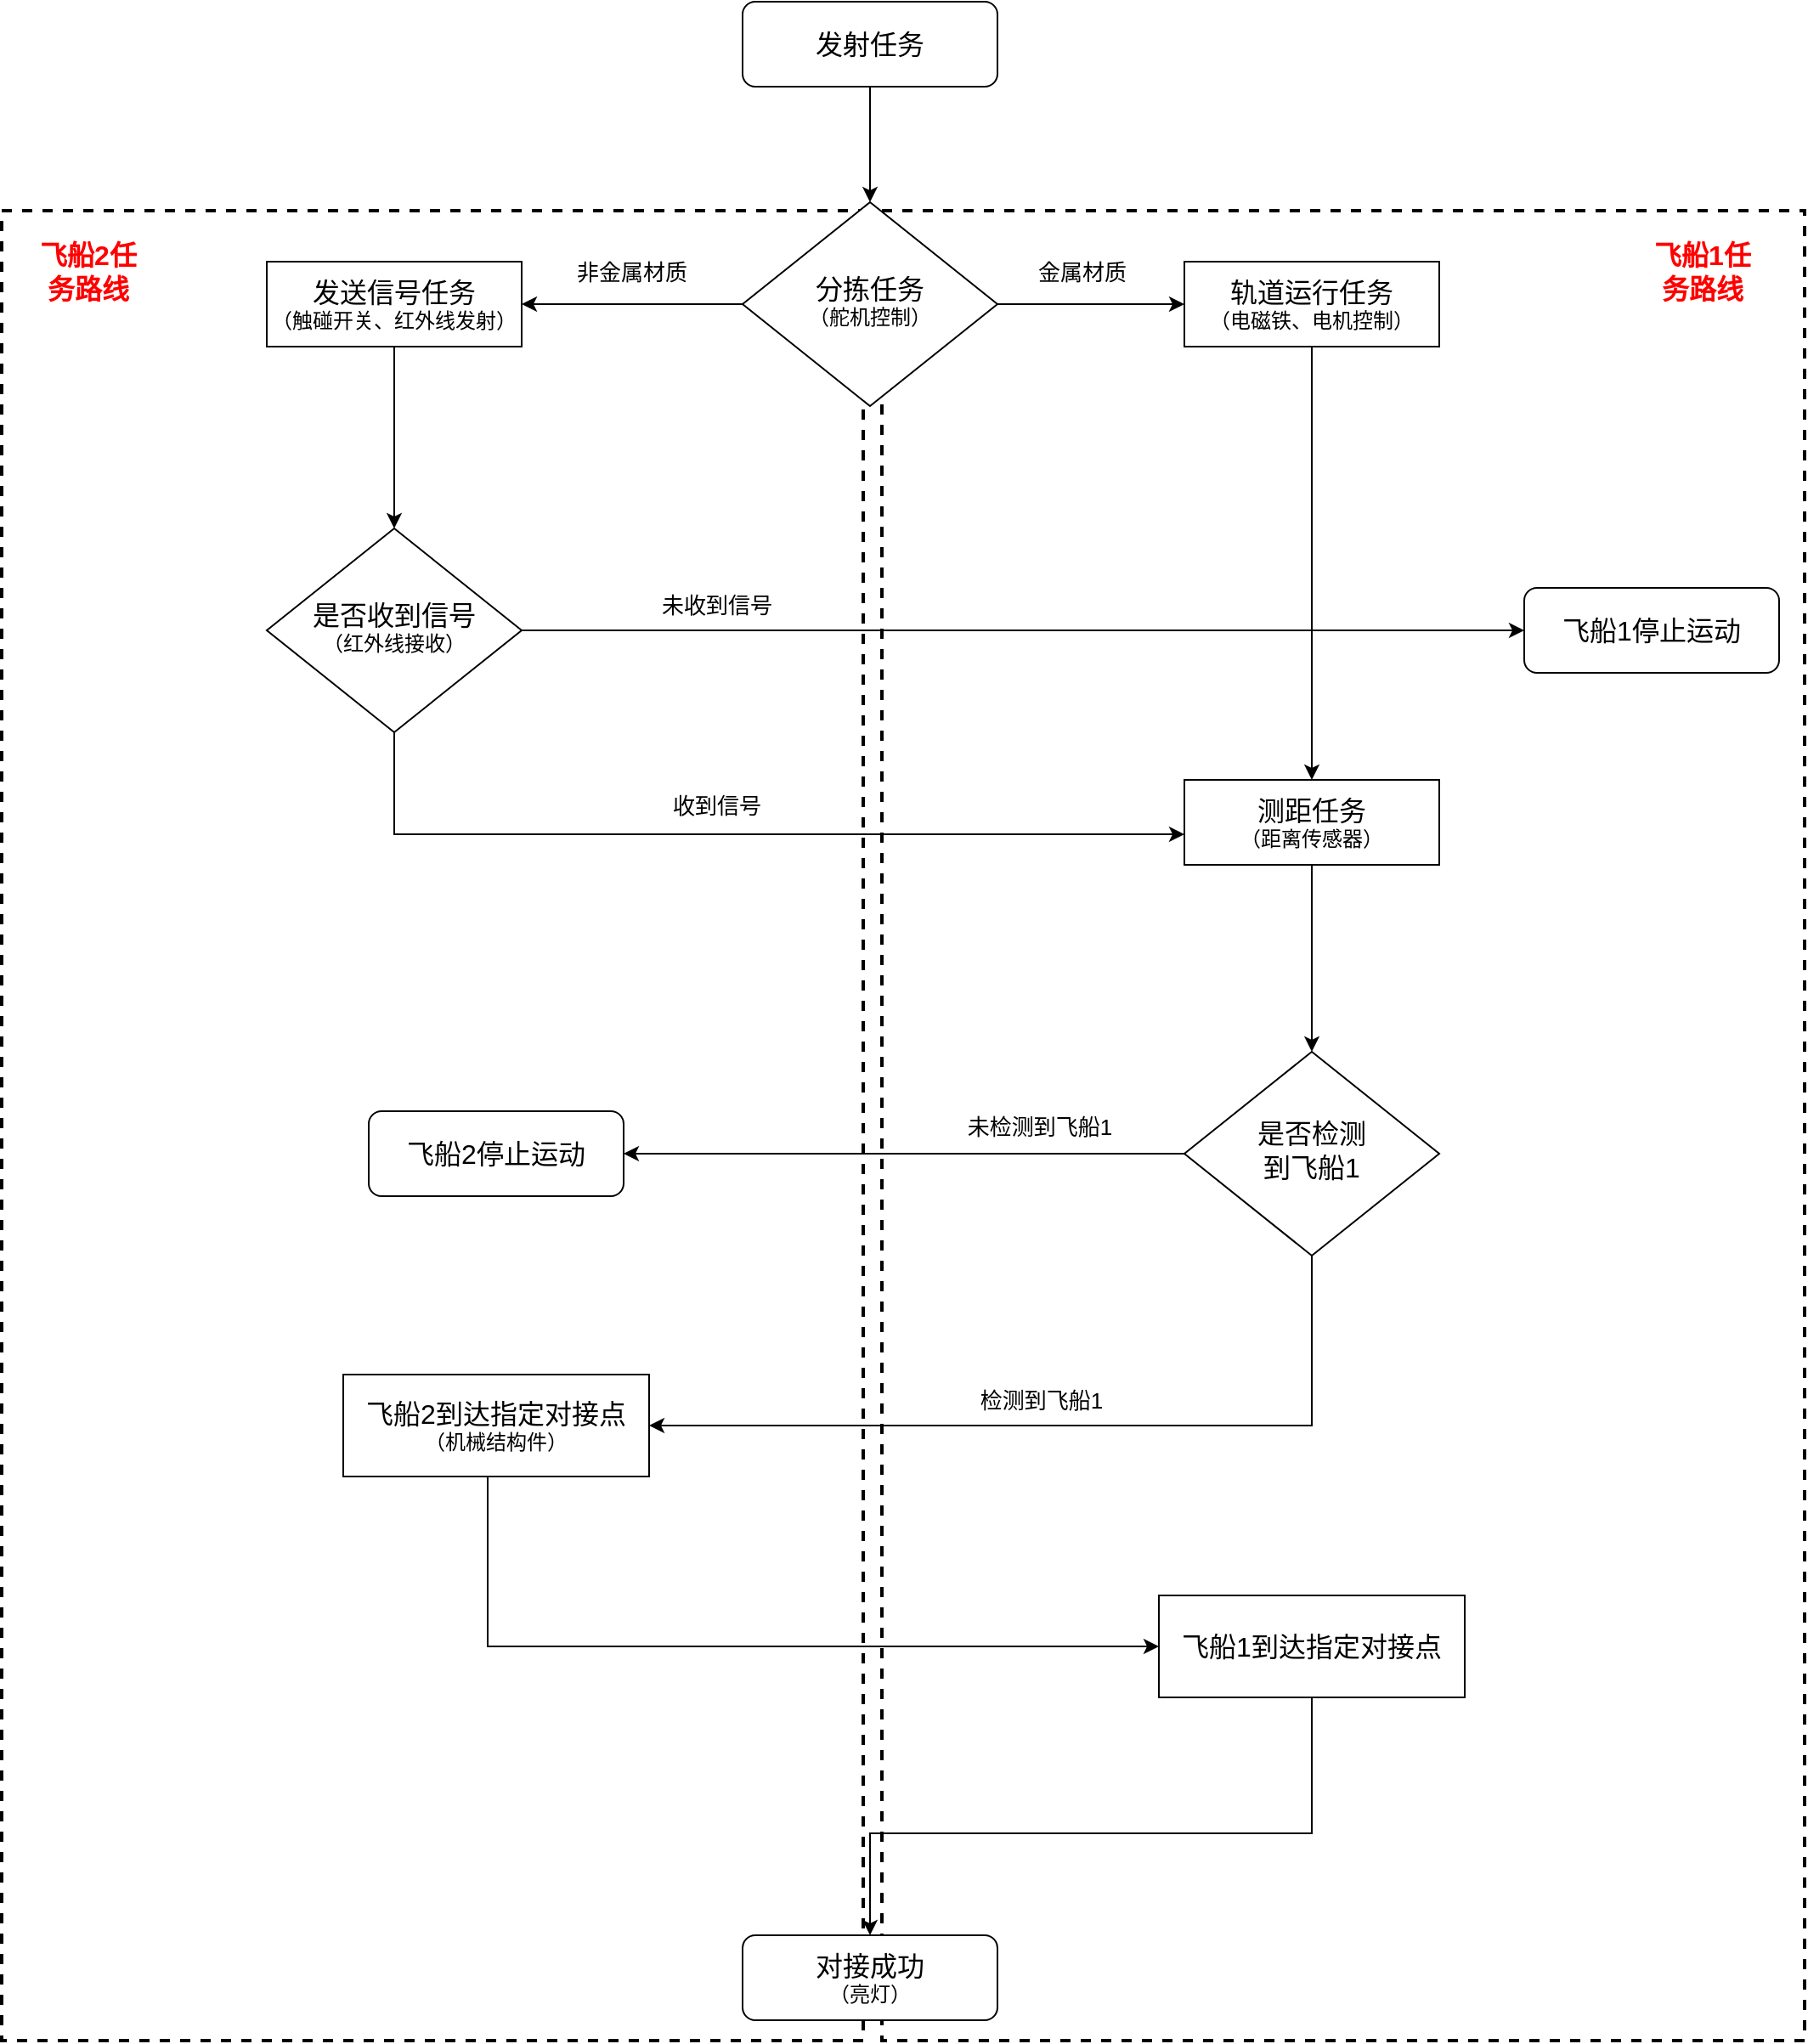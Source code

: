 <mxfile version="20.8.3" type="github"><diagram id="C5RBs43oDa-KdzZeNtuy" name="Page-1"><mxGraphModel dx="2417" dy="1073" grid="1" gridSize="10" guides="1" tooltips="1" connect="1" arrows="1" fold="1" page="1" pageScale="1" pageWidth="827" pageHeight="1169" math="0" shadow="0"><root><mxCell id="WIyWlLk6GJQsqaUBKTNV-0"/><mxCell id="WIyWlLk6GJQsqaUBKTNV-1" parent="WIyWlLk6GJQsqaUBKTNV-0"/><mxCell id="ta3j13yXIbVqD9M7twF5-7" value="" style="whiteSpace=wrap;html=1;fillColor=none;dashed=1;strokeWidth=2;" vertex="1" parent="WIyWlLk6GJQsqaUBKTNV-1"><mxGeometry x="402" y="203" width="543" height="1077" as="geometry"/></mxCell><mxCell id="ta3j13yXIbVqD9M7twF5-4" value="" style="whiteSpace=wrap;html=1;fillColor=none;dashed=1;strokeWidth=2;" vertex="1" parent="WIyWlLk6GJQsqaUBKTNV-1"><mxGeometry x="-116" y="203" width="507" height="1077" as="geometry"/></mxCell><mxCell id="1xUykO0D0YHAC69Du_Xp-15" value="" style="edgeStyle=orthogonalEdgeStyle;rounded=0;orthogonalLoop=1;jettySize=auto;html=1;fontSize=12;labelBackgroundColor=none;fontColor=default;" parent="WIyWlLk6GJQsqaUBKTNV-1" source="WIyWlLk6GJQsqaUBKTNV-3" target="WIyWlLk6GJQsqaUBKTNV-6" edge="1"><mxGeometry relative="1" as="geometry"/></mxCell><mxCell id="WIyWlLk6GJQsqaUBKTNV-3" value="&lt;font style=&quot;font-size: 16px;&quot;&gt;发射任务&lt;/font&gt;" style="rounded=1;whiteSpace=wrap;html=1;fontSize=12;glass=0;strokeWidth=1;shadow=0;aspect=fixed;labelBackgroundColor=none;" parent="WIyWlLk6GJQsqaUBKTNV-1" vertex="1"><mxGeometry x="320" y="80" width="150" height="50" as="geometry"/></mxCell><mxCell id="1xUykO0D0YHAC69Du_Xp-14" value="" style="edgeStyle=orthogonalEdgeStyle;rounded=0;orthogonalLoop=1;jettySize=auto;html=1;fontSize=12;labelBackgroundColor=none;fontColor=default;" parent="WIyWlLk6GJQsqaUBKTNV-1" source="WIyWlLk6GJQsqaUBKTNV-6" target="1xUykO0D0YHAC69Du_Xp-2" edge="1"><mxGeometry relative="1" as="geometry"/></mxCell><mxCell id="1xUykO0D0YHAC69Du_Xp-16" style="edgeStyle=orthogonalEdgeStyle;rounded=0;orthogonalLoop=1;jettySize=auto;html=1;entryX=1;entryY=0.5;entryDx=0;entryDy=0;fontSize=12;labelBackgroundColor=none;fontColor=default;" parent="WIyWlLk6GJQsqaUBKTNV-1" source="WIyWlLk6GJQsqaUBKTNV-6" target="1xUykO0D0YHAC69Du_Xp-4" edge="1"><mxGeometry relative="1" as="geometry"/></mxCell><mxCell id="WIyWlLk6GJQsqaUBKTNV-6" value="&lt;font style=&quot;font-size: 16px;&quot;&gt;分拣任务&lt;br&gt;&lt;/font&gt;（舵机控制）" style="rhombus;whiteSpace=wrap;html=1;shadow=0;fontFamily=Helvetica;fontSize=12;align=center;strokeWidth=1;spacing=6;spacingTop=-4;aspect=fixed;labelBackgroundColor=none;" parent="WIyWlLk6GJQsqaUBKTNV-1" vertex="1"><mxGeometry x="320" y="198" width="150" height="120" as="geometry"/></mxCell><mxCell id="ta3j13yXIbVqD9M7twF5-2" style="edgeStyle=orthogonalEdgeStyle;rounded=0;orthogonalLoop=1;jettySize=auto;html=1;entryX=0.5;entryY=0;entryDx=0;entryDy=0;" edge="1" parent="WIyWlLk6GJQsqaUBKTNV-1" source="1xUykO0D0YHAC69Du_Xp-2" target="1xUykO0D0YHAC69Du_Xp-8"><mxGeometry relative="1" as="geometry"/></mxCell><mxCell id="1xUykO0D0YHAC69Du_Xp-2" value="&lt;font style=&quot;font-size: 16px;&quot;&gt;轨道运行任务&lt;br&gt;&lt;/font&gt;（电磁铁、电机控制）" style="rounded=0;whiteSpace=wrap;html=1;aspect=fixed;labelBackgroundColor=none;" parent="WIyWlLk6GJQsqaUBKTNV-1" vertex="1"><mxGeometry x="580" y="233" width="150" height="50" as="geometry"/></mxCell><mxCell id="ta3j13yXIbVqD9M7twF5-0" value="" style="edgeStyle=orthogonalEdgeStyle;rounded=0;orthogonalLoop=1;jettySize=auto;html=1;labelBackgroundColor=none;fontColor=default;" edge="1" parent="WIyWlLk6GJQsqaUBKTNV-1" source="1xUykO0D0YHAC69Du_Xp-4" target="1xUykO0D0YHAC69Du_Xp-5"><mxGeometry relative="1" as="geometry"/></mxCell><mxCell id="1xUykO0D0YHAC69Du_Xp-4" value="&lt;font style=&quot;font-size: 16px;&quot;&gt;发送信号任务&lt;br&gt;&lt;/font&gt;（触碰开关、红外线发射）" style="rounded=0;whiteSpace=wrap;html=1;aspect=fixed;labelBackgroundColor=none;" parent="WIyWlLk6GJQsqaUBKTNV-1" vertex="1"><mxGeometry x="40" y="233" width="150" height="50" as="geometry"/></mxCell><mxCell id="1xUykO0D0YHAC69Du_Xp-21" style="edgeStyle=orthogonalEdgeStyle;rounded=0;orthogonalLoop=1;jettySize=auto;html=1;entryX=0;entryY=0.5;entryDx=0;entryDy=0;fontSize=12;labelBackgroundColor=none;fontColor=default;" parent="WIyWlLk6GJQsqaUBKTNV-1" source="1xUykO0D0YHAC69Du_Xp-5" target="1xUykO0D0YHAC69Du_Xp-7" edge="1"><mxGeometry relative="1" as="geometry"/></mxCell><mxCell id="1xUykO0D0YHAC69Du_Xp-26" value="" style="edgeStyle=orthogonalEdgeStyle;rounded=0;orthogonalLoop=1;jettySize=auto;html=1;fontSize=12;labelBackgroundColor=none;fontColor=default;" parent="WIyWlLk6GJQsqaUBKTNV-1" source="1xUykO0D0YHAC69Du_Xp-5" target="1xUykO0D0YHAC69Du_Xp-8" edge="1"><mxGeometry relative="1" as="geometry"><Array as="points"><mxPoint x="115" y="570"/></Array></mxGeometry></mxCell><mxCell id="1xUykO0D0YHAC69Du_Xp-5" value="&lt;span style=&quot;font-size: 16px;&quot;&gt;是否收到信号&lt;br&gt;&lt;/span&gt;（红外线接收）" style="rhombus;whiteSpace=wrap;html=1;shadow=0;fontFamily=Helvetica;fontSize=12;align=center;strokeWidth=1;spacing=6;spacingTop=-4;aspect=fixed;labelBackgroundColor=none;" parent="WIyWlLk6GJQsqaUBKTNV-1" vertex="1"><mxGeometry x="40" y="390" width="150" height="120" as="geometry"/></mxCell><mxCell id="1xUykO0D0YHAC69Du_Xp-7" value="&lt;font style=&quot;font-size: 16px;&quot;&gt;飞船1停止运动&lt;/font&gt;" style="rounded=1;whiteSpace=wrap;html=1;fontSize=12;glass=0;strokeWidth=1;shadow=0;aspect=fixed;labelBackgroundColor=none;" parent="WIyWlLk6GJQsqaUBKTNV-1" vertex="1"><mxGeometry x="780" y="425" width="150" height="50" as="geometry"/></mxCell><mxCell id="ta3j13yXIbVqD9M7twF5-3" value="" style="edgeStyle=orthogonalEdgeStyle;rounded=0;orthogonalLoop=1;jettySize=auto;html=1;" edge="1" parent="WIyWlLk6GJQsqaUBKTNV-1" source="1xUykO0D0YHAC69Du_Xp-8" target="1xUykO0D0YHAC69Du_Xp-9"><mxGeometry relative="1" as="geometry"/></mxCell><mxCell id="1xUykO0D0YHAC69Du_Xp-8" value="&lt;font style=&quot;font-size: 16px;&quot;&gt;测距任务&lt;br&gt;&lt;/font&gt;（距离传感器）" style="rounded=0;whiteSpace=wrap;html=1;aspect=fixed;labelBackgroundColor=none;" parent="WIyWlLk6GJQsqaUBKTNV-1" vertex="1"><mxGeometry x="580" y="538" width="150" height="50" as="geometry"/></mxCell><mxCell id="1xUykO0D0YHAC69Du_Xp-29" style="edgeStyle=orthogonalEdgeStyle;rounded=0;orthogonalLoop=1;jettySize=auto;html=1;exitX=0;exitY=0.5;exitDx=0;exitDy=0;entryX=1;entryY=0.5;entryDx=0;entryDy=0;fontSize=12;labelBackgroundColor=none;fontColor=default;" parent="WIyWlLk6GJQsqaUBKTNV-1" source="1xUykO0D0YHAC69Du_Xp-9" target="1xUykO0D0YHAC69Du_Xp-10" edge="1"><mxGeometry relative="1" as="geometry"/></mxCell><mxCell id="1xUykO0D0YHAC69Du_Xp-33" style="edgeStyle=orthogonalEdgeStyle;rounded=0;orthogonalLoop=1;jettySize=auto;html=1;entryX=1;entryY=0.5;entryDx=0;entryDy=0;fontSize=13;labelBackgroundColor=none;fontColor=default;" parent="WIyWlLk6GJQsqaUBKTNV-1" source="1xUykO0D0YHAC69Du_Xp-9" target="1xUykO0D0YHAC69Du_Xp-11" edge="1"><mxGeometry relative="1" as="geometry"><Array as="points"><mxPoint x="655" y="918"/></Array></mxGeometry></mxCell><mxCell id="1xUykO0D0YHAC69Du_Xp-9" value="&lt;span style=&quot;font-size: 16px;&quot;&gt;是否检测&lt;br&gt;到飞船1&lt;/span&gt;" style="rhombus;whiteSpace=wrap;html=1;shadow=0;fontFamily=Helvetica;fontSize=12;align=center;strokeWidth=1;spacing=6;spacingTop=-4;aspect=fixed;labelBackgroundColor=none;" parent="WIyWlLk6GJQsqaUBKTNV-1" vertex="1"><mxGeometry x="580" y="698" width="150" height="120" as="geometry"/></mxCell><mxCell id="1xUykO0D0YHAC69Du_Xp-10" value="&lt;font style=&quot;font-size: 16px;&quot;&gt;飞船2停止运动&lt;/font&gt;" style="rounded=1;whiteSpace=wrap;html=1;fontSize=12;glass=0;strokeWidth=1;shadow=0;aspect=fixed;labelBackgroundColor=none;" parent="WIyWlLk6GJQsqaUBKTNV-1" vertex="1"><mxGeometry x="100" y="733" width="150" height="50" as="geometry"/></mxCell><mxCell id="1xUykO0D0YHAC69Du_Xp-35" value="" style="edgeStyle=orthogonalEdgeStyle;rounded=0;orthogonalLoop=1;jettySize=auto;html=1;fontSize=13;labelBackgroundColor=none;fontColor=default;" parent="WIyWlLk6GJQsqaUBKTNV-1" source="1xUykO0D0YHAC69Du_Xp-11" target="1xUykO0D0YHAC69Du_Xp-12" edge="1"><mxGeometry relative="1" as="geometry"><Array as="points"><mxPoint x="170" y="1048"/></Array></mxGeometry></mxCell><mxCell id="1xUykO0D0YHAC69Du_Xp-11" value="&lt;span style=&quot;font-size: 16px;&quot;&gt;飞船2到达指定对接点&lt;br&gt;&lt;/span&gt;（机械结构件）" style="rounded=0;whiteSpace=wrap;html=1;aspect=fixed;labelBackgroundColor=none;" parent="WIyWlLk6GJQsqaUBKTNV-1" vertex="1"><mxGeometry x="85" y="888" width="180" height="60" as="geometry"/></mxCell><mxCell id="1xUykO0D0YHAC69Du_Xp-36" value="" style="edgeStyle=orthogonalEdgeStyle;rounded=0;orthogonalLoop=1;jettySize=auto;html=1;fontSize=13;labelBackgroundColor=none;fontColor=default;exitX=0.5;exitY=1;exitDx=0;exitDy=0;" parent="WIyWlLk6GJQsqaUBKTNV-1" target="1xUykO0D0YHAC69Du_Xp-13" edge="1" source="1xUykO0D0YHAC69Du_Xp-12"><mxGeometry relative="1" as="geometry"><mxPoint x="395" y="1048" as="sourcePoint"/><Array as="points"><mxPoint x="655" y="1158"/><mxPoint x="395" y="1158"/></Array></mxGeometry></mxCell><mxCell id="1xUykO0D0YHAC69Du_Xp-12" value="&lt;span style=&quot;font-size: 16px;&quot;&gt;飞船1到达指定对接点&lt;/span&gt;" style="rounded=0;whiteSpace=wrap;html=1;aspect=fixed;labelBackgroundColor=none;" parent="WIyWlLk6GJQsqaUBKTNV-1" vertex="1"><mxGeometry x="565" y="1018" width="180" height="60" as="geometry"/></mxCell><mxCell id="1xUykO0D0YHAC69Du_Xp-13" value="&lt;font style=&quot;&quot;&gt;&lt;span style=&quot;font-size: 16px;&quot;&gt;对接成功&lt;/span&gt;&lt;br&gt;&lt;font style=&quot;font-size: 12px;&quot;&gt;（亮灯）&lt;/font&gt;&lt;br&gt;&lt;/font&gt;" style="rounded=1;whiteSpace=wrap;html=1;fontSize=12;glass=0;strokeWidth=1;shadow=0;aspect=fixed;labelBackgroundColor=none;" parent="WIyWlLk6GJQsqaUBKTNV-1" vertex="1"><mxGeometry x="320" y="1218" width="150" height="50" as="geometry"/></mxCell><mxCell id="1xUykO0D0YHAC69Du_Xp-18" value="金属材质" style="text;html=1;strokeColor=none;fillColor=none;align=center;verticalAlign=middle;whiteSpace=wrap;rounded=0;fontSize=13;labelBackgroundColor=none;" parent="WIyWlLk6GJQsqaUBKTNV-1" vertex="1"><mxGeometry x="490" y="224" width="60" height="30" as="geometry"/></mxCell><mxCell id="1xUykO0D0YHAC69Du_Xp-19" value="非金属材质" style="text;html=1;strokeColor=none;fillColor=none;align=center;verticalAlign=middle;whiteSpace=wrap;rounded=0;fontSize=13;labelBackgroundColor=none;" parent="WIyWlLk6GJQsqaUBKTNV-1" vertex="1"><mxGeometry x="220" y="224" width="70" height="30" as="geometry"/></mxCell><mxCell id="1xUykO0D0YHAC69Du_Xp-25" value="未收到信号" style="text;html=1;strokeColor=none;fillColor=none;align=center;verticalAlign=middle;whiteSpace=wrap;rounded=0;fontSize=13;labelBackgroundColor=none;" parent="WIyWlLk6GJQsqaUBKTNV-1" vertex="1"><mxGeometry x="265" y="420" width="80" height="30" as="geometry"/></mxCell><mxCell id="1xUykO0D0YHAC69Du_Xp-27" value="收到信号" style="text;html=1;strokeColor=none;fillColor=none;align=center;verticalAlign=middle;whiteSpace=wrap;rounded=0;fontSize=13;labelBackgroundColor=none;" parent="WIyWlLk6GJQsqaUBKTNV-1" vertex="1"><mxGeometry x="265" y="538" width="80" height="30" as="geometry"/></mxCell><mxCell id="1xUykO0D0YHAC69Du_Xp-30" value="未检测到飞船1" style="text;html=1;strokeColor=none;fillColor=none;align=center;verticalAlign=middle;whiteSpace=wrap;rounded=0;fontSize=13;labelBackgroundColor=none;" parent="WIyWlLk6GJQsqaUBKTNV-1" vertex="1"><mxGeometry x="450" y="726.5" width="90" height="30" as="geometry"/></mxCell><mxCell id="1xUykO0D0YHAC69Du_Xp-34" value="检测到飞船1" style="text;html=1;strokeColor=none;fillColor=none;align=center;verticalAlign=middle;whiteSpace=wrap;rounded=0;fontSize=13;labelBackgroundColor=none;" parent="WIyWlLk6GJQsqaUBKTNV-1" vertex="1"><mxGeometry x="450" y="888" width="92" height="30" as="geometry"/></mxCell><mxCell id="ta3j13yXIbVqD9M7twF5-5" value="&lt;font color=&quot;#ff0000&quot; style=&quot;font-size: 16px;&quot;&gt;&lt;span style=&quot;font-size: 16px;&quot;&gt;飞船2任务路线&lt;/span&gt;&lt;/font&gt;" style="text;html=1;strokeColor=none;fillColor=none;align=center;verticalAlign=middle;whiteSpace=wrap;rounded=0;dashed=1;fontSize=16;fontStyle=1" vertex="1" parent="WIyWlLk6GJQsqaUBKTNV-1"><mxGeometry x="-100" y="224" width="70" height="30" as="geometry"/></mxCell><mxCell id="ta3j13yXIbVqD9M7twF5-6" value="&lt;font color=&quot;#ff0000&quot; style=&quot;font-size: 16px;&quot;&gt;&lt;b&gt;飞船1任务路线&lt;/b&gt;&lt;/font&gt;" style="text;html=1;strokeColor=none;fillColor=none;align=center;verticalAlign=middle;whiteSpace=wrap;rounded=0;dashed=1;" vertex="1" parent="WIyWlLk6GJQsqaUBKTNV-1"><mxGeometry x="850" y="224" width="70" height="30" as="geometry"/></mxCell></root></mxGraphModel></diagram></mxfile>